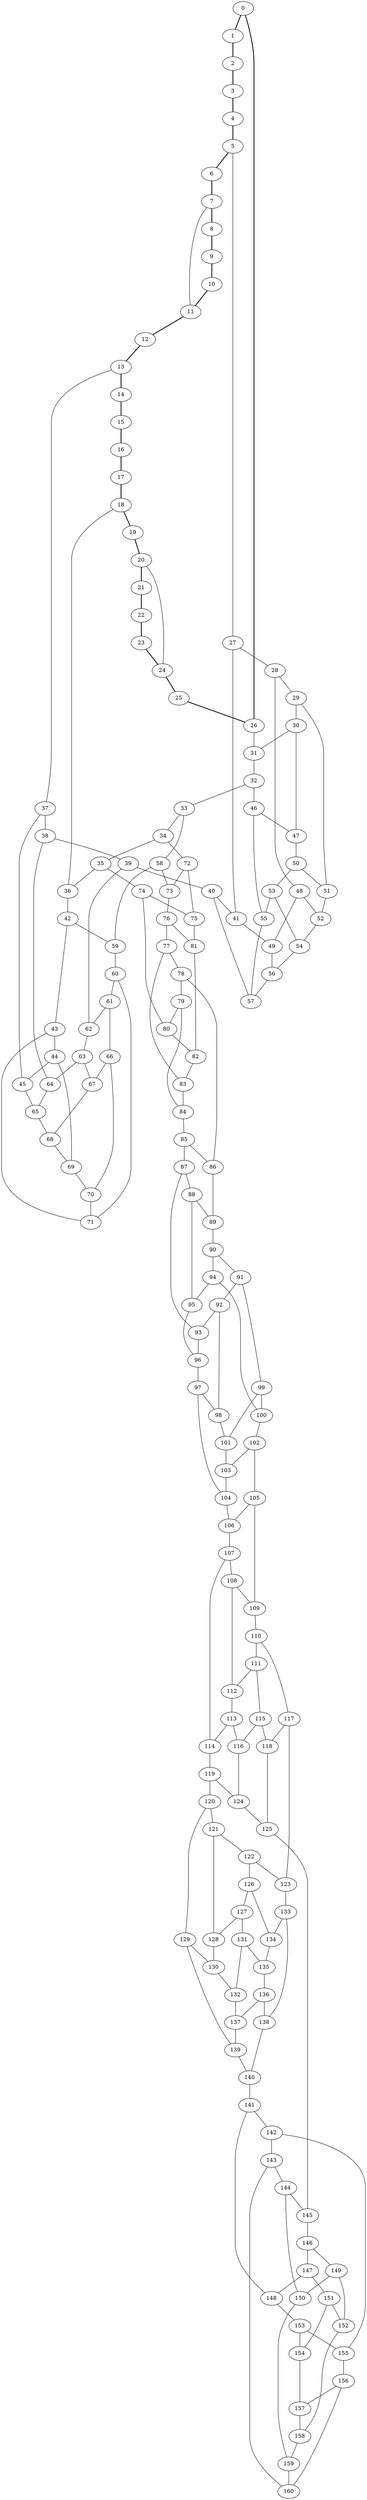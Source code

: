 //Inside of this graph isn't 3-connected
graph G {
0 [ pos = " 34.00,0.00!" ];
0 -- 1[style=bold];
0 -- 26[style=bold];
1 [ pos = " 33.08,7.84!" ];
1 -- 2[style=bold];
2 [ pos = " 30.38,15.26!" ];
2 -- 3[style=bold];
3 [ pos = " 26.05,21.85!" ];
3 -- 4[style=bold];
4 [ pos = " 20.30,27.27!" ];
4 -- 5[style=bold];
5 [ pos = " 13.47,31.22!" ];
5 -- 6[style=bold];
5 -- 27;
6 [ pos = " 5.90,33.48!" ];
6 -- 7[style=bold];
7 [ pos = " -1.98,33.94!" ];
7 -- 8[style=bold];
7 -- 11;
8 [ pos = " -9.75,32.57!" ];
8 -- 9[style=bold];
9 [ pos = " -17.00,29.44!" ];
9 -- 10[style=bold];
10 [ pos = " -23.33,24.73!" ];
10 -- 11[style=bold];
11 [ pos = " -28.41,18.68!" ];
11 -- 12[style=bold];
12 [ pos = " -31.95,11.63!" ];
12 -- 13[style=bold];
13 [ pos = " -33.77,3.95!" ];
13 -- 14[style=bold];
13 -- 37;
14 [ pos = " -33.77,-3.95!" ];
14 -- 15[style=bold];
15 [ pos = " -31.95,-11.63!" ];
15 -- 16[style=bold];
16 [ pos = " -28.41,-18.68!" ];
16 -- 17[style=bold];
17 [ pos = " -23.33,-24.73!" ];
17 -- 18[style=bold];
18 [ pos = " -17.00,-29.44!" ];
18 -- 19[style=bold];
18 -- 36;
19 [ pos = " -9.75,-32.57!" ];
19 -- 20[style=bold];
20 [ pos = " -1.98,-33.94!" ];
20 -- 21[style=bold];
20 -- 24;
21 [ pos = " 5.90,-33.48!" ];
21 -- 22[style=bold];
22 [ pos = " 13.47,-31.22!" ];
22 -- 23[style=bold];
23 [ pos = " 20.30,-27.27!" ];
23 -- 24[style=bold];
24 [ pos = " 26.05,-21.85!" ];
24 -- 25[style=bold];
25 [ pos = " 30.38,-15.26!" ];
25 -- 26[style=bold];
26 [ pos = " 33.08,-7.84!" ];
26 -- 31;
27 -- 28;
27 -- 41;
28 -- 29;
28 -- 48;
29 -- 30;
29 -- 51;
30 -- 31;
30 -- 47;
31 -- 32;
32 -- 33;
32 -- 46;
33 -- 34;
33 -- 58;
34 -- 35;
34 -- 72;
35 -- 36;
35 -- 74;
36 -- 42;
37 -- 38;
37 -- 45;
38 -- 39;
38 -- 64;
39 -- 40;
39 -- 62;
40 -- 41;
40 -- 57;
41 -- 49;
42 -- 43;
42 -- 59;
43 -- 44;
43 -- 71;
44 -- 45;
44 -- 69;
45 -- 65;
46 -- 47;
46 -- 55;
47 -- 50;
48 -- 49;
48 -- 52;
49 -- 56;
50 -- 51;
50 -- 53;
51 -- 52;
52 -- 54;
53 -- 54;
53 -- 55;
54 -- 56;
55 -- 57;
56 -- 57;
58 -- 59;
58 -- 73;
59 -- 60;
60 -- 61;
60 -- 71;
61 -- 62;
61 -- 66;
62 -- 63;
63 -- 64;
63 -- 67;
64 -- 65;
65 -- 68;
66 -- 67;
66 -- 70;
67 -- 68;
68 -- 69;
69 -- 70;
70 -- 71;
72 -- 73;
72 -- 75;
73 -- 76;
74 -- 75;
74 -- 80;
75 -- 81;
76 -- 77;
76 -- 81;
77 -- 78;
77 -- 83;
78 -- 79;
78 -- 86;
79 -- 80;
79 -- 84;
80 -- 82;
81 -- 82;
82 -- 83;
83 -- 84;
84 -- 85;
85 -- 86;
85 -- 87;
86 -- 89;
87 -- 88;
87 -- 93;
88 -- 89;
88 -- 95;
89 -- 90;
90 -- 91;
90 -- 94;
91 -- 92;
91 -- 99;
92 -- 93;
92 -- 98;
93 -- 96;
94 -- 95;
94 -- 100;
95 -- 96;
96 -- 97;
97 -- 98;
97 -- 104;
98 -- 101;
99 -- 100;
99 -- 101;
100 -- 102;
101 -- 103;
102 -- 103;
102 -- 105;
103 -- 104;
104 -- 106;
105 -- 106;
105 -- 109;
106 -- 107;
107 -- 108;
107 -- 114;
108 -- 109;
108 -- 112;
109 -- 110;
110 -- 111;
110 -- 117;
111 -- 112;
111 -- 115;
112 -- 113;
113 -- 114;
113 -- 116;
114 -- 119;
115 -- 116;
115 -- 118;
116 -- 124;
117 -- 118;
117 -- 123;
118 -- 125;
119 -- 120;
119 -- 124;
120 -- 121;
120 -- 129;
121 -- 122;
121 -- 128;
122 -- 123;
122 -- 126;
123 -- 133;
124 -- 125;
125 -- 145;
126 -- 127;
126 -- 134;
127 -- 128;
127 -- 131;
128 -- 130;
129 -- 130;
129 -- 139;
130 -- 132;
131 -- 132;
131 -- 135;
132 -- 137;
133 -- 134;
133 -- 138;
134 -- 135;
135 -- 136;
136 -- 137;
136 -- 138;
137 -- 139;
138 -- 140;
139 -- 140;
140 -- 141;
141 -- 142;
141 -- 148;
142 -- 143;
142 -- 155;
143 -- 144;
143 -- 160;
144 -- 145;
144 -- 150;
145 -- 146;
146 -- 147;
146 -- 149;
147 -- 148;
147 -- 151;
148 -- 153;
149 -- 150;
149 -- 152;
150 -- 159;
151 -- 152;
151 -- 154;
152 -- 158;
153 -- 154;
153 -- 155;
154 -- 157;
155 -- 156;
156 -- 157;
156 -- 160;
157 -- 158;
158 -- 159;
159 -- 160;
}
